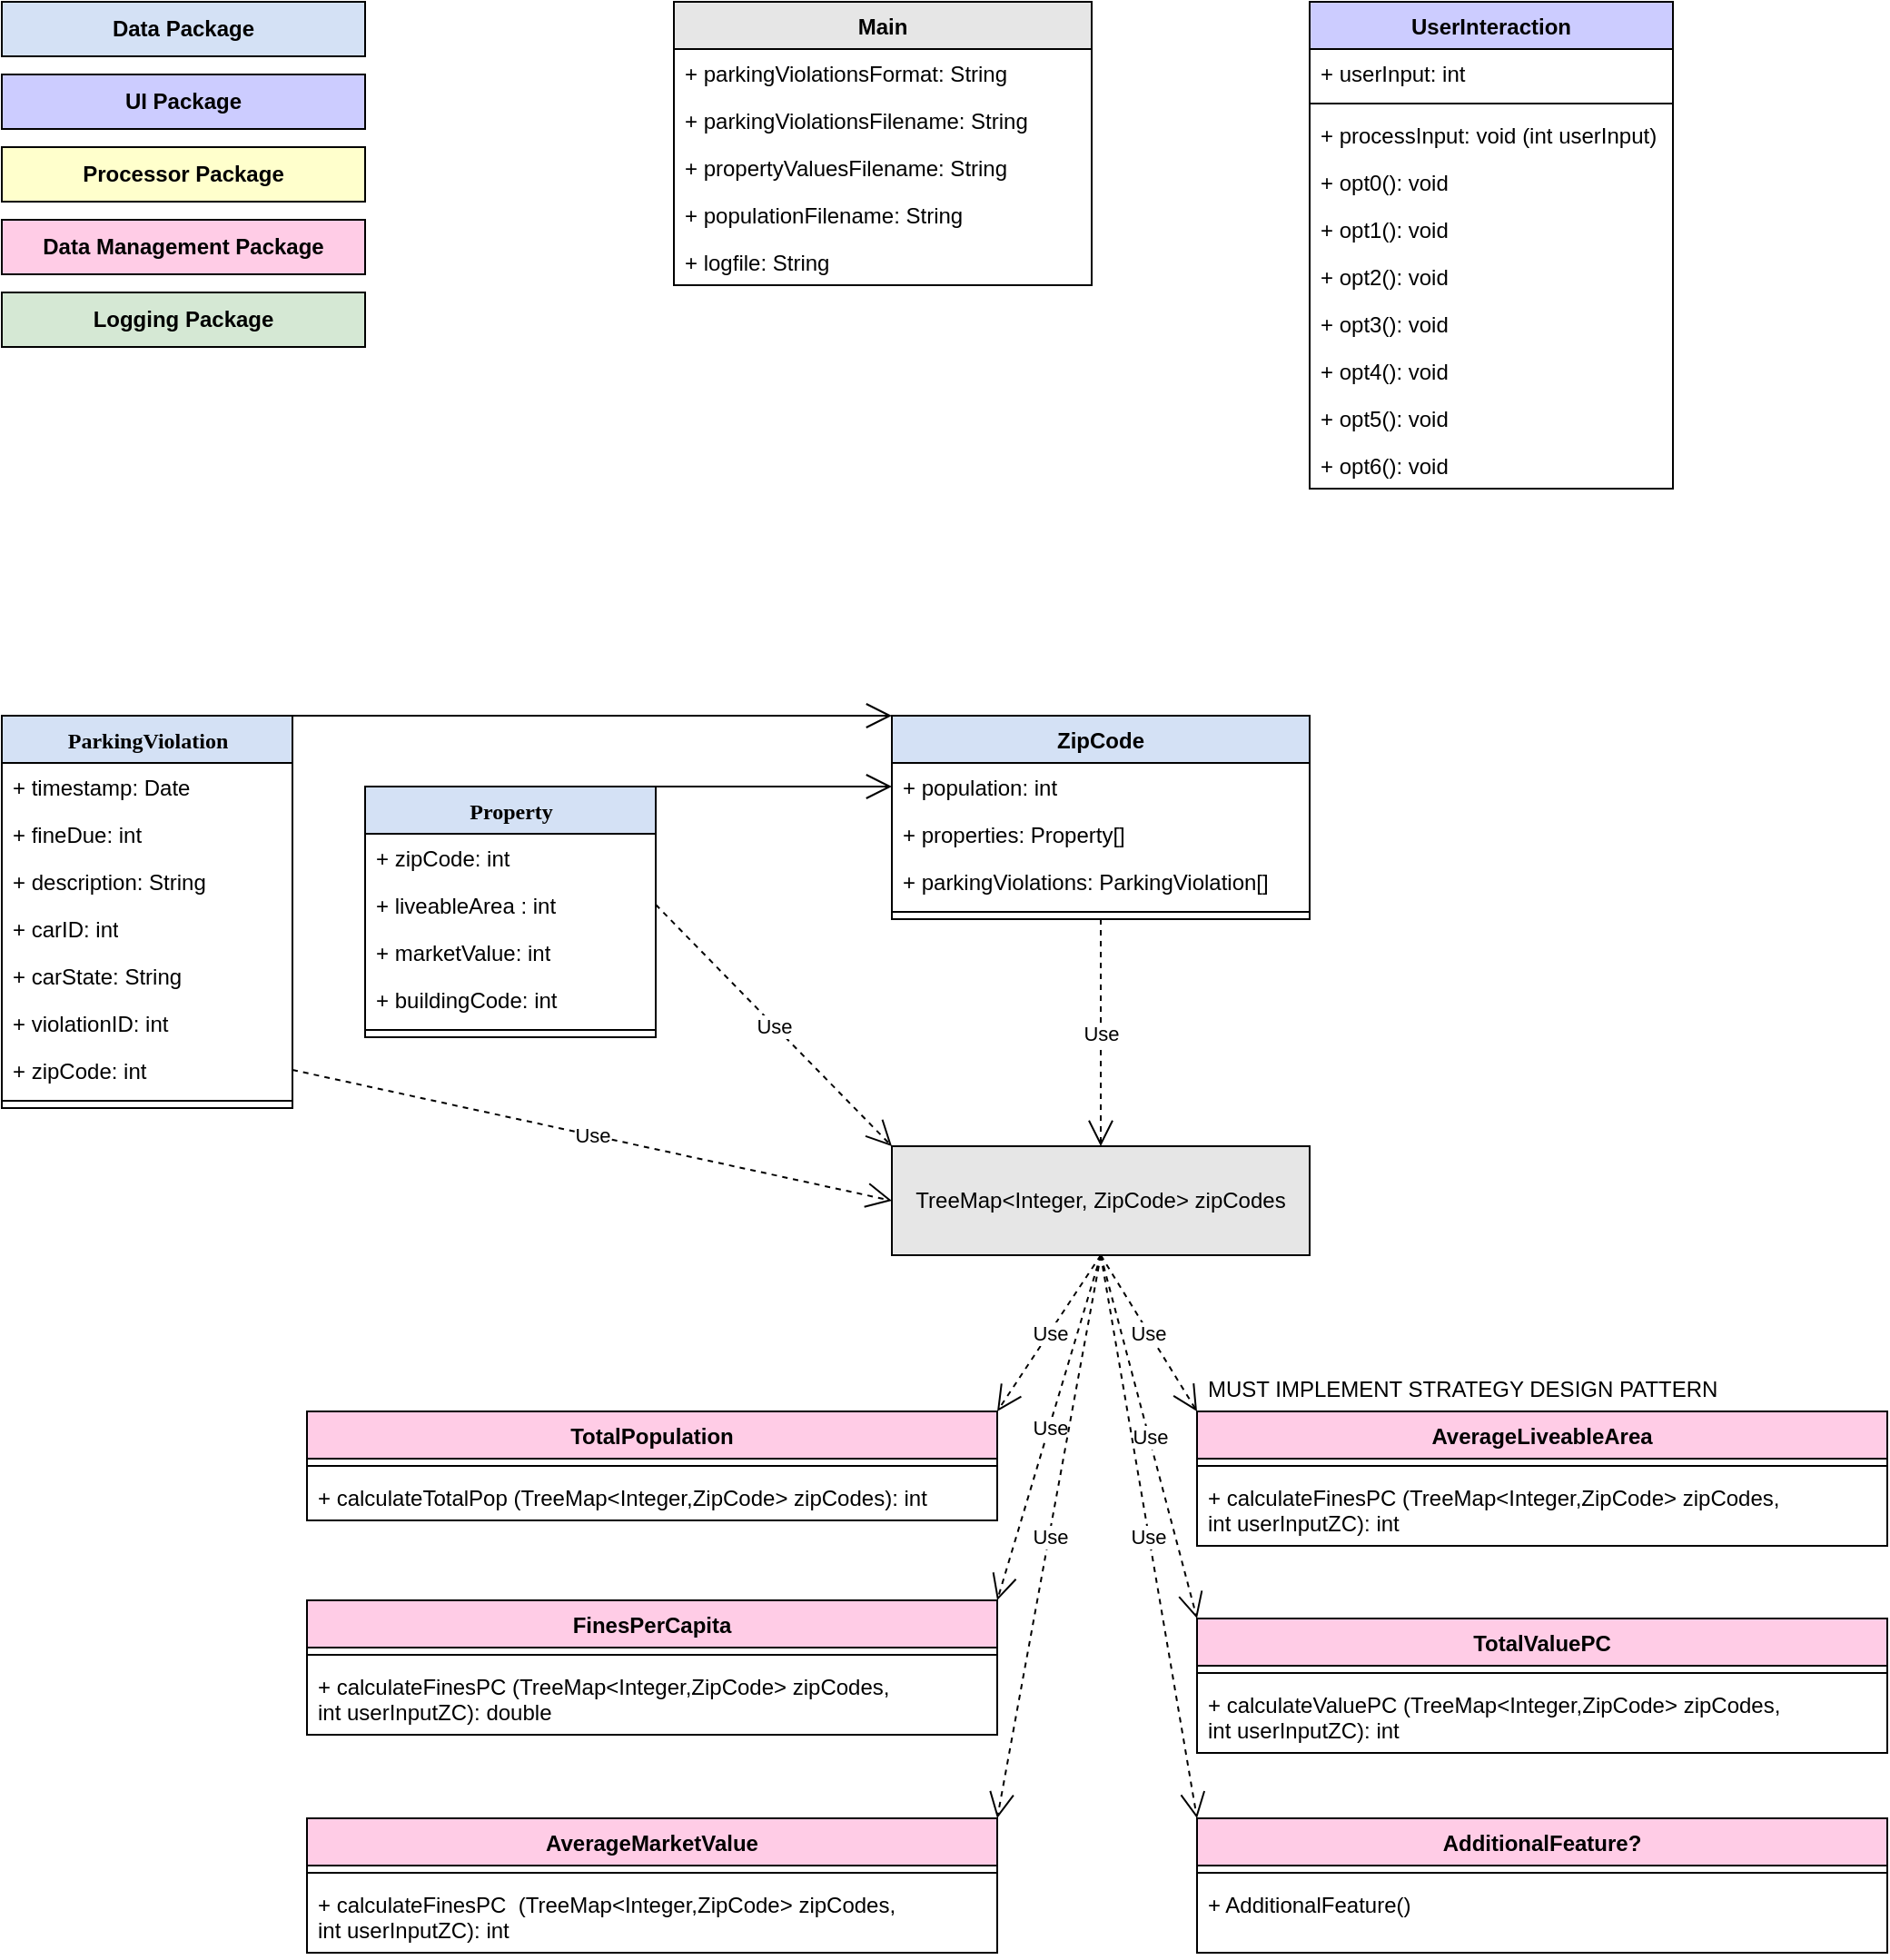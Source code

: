 <mxfile version="13.5.9" type="github">
  <diagram name="Page-1" id="6133507b-19e7-1e82-6fc7-422aa6c4b21f">
    <mxGraphModel dx="1429" dy="2697" grid="1" gridSize="10" guides="1" tooltips="1" connect="1" arrows="1" fold="1" page="1" pageScale="1" pageWidth="1100" pageHeight="850" background="#ffffff" math="0" shadow="0">
      <root>
        <mxCell id="0" />
        <mxCell id="1" parent="0" />
        <mxCell id="wVSu80I1iOXpvzOPde2Z-45" value="TreeMap&amp;lt;Integer, ZipCode&amp;gt; zipCodes" style="whiteSpace=wrap;html=1;fillColor=#E6E6E6;" parent="1" vertex="1">
          <mxGeometry x="530" y="270" width="230" height="60" as="geometry" />
        </mxCell>
        <mxCell id="wVSu80I1iOXpvzOPde2Z-48" value="Use" style="endArrow=open;endSize=12;dashed=1;html=1;exitX=1;exitY=0.5;exitDx=0;exitDy=0;entryX=0;entryY=0;entryDx=0;entryDy=0;" parent="1" source="wVSu80I1iOXpvzOPde2Z-32" target="wVSu80I1iOXpvzOPde2Z-45" edge="1">
          <mxGeometry width="160" relative="1" as="geometry">
            <mxPoint x="400" y="55.5" as="sourcePoint" />
            <mxPoint x="530" y="56" as="targetPoint" />
          </mxGeometry>
        </mxCell>
        <mxCell id="wVSu80I1iOXpvzOPde2Z-49" value="Use" style="endArrow=open;endSize=12;dashed=1;html=1;exitX=1;exitY=0.5;exitDx=0;exitDy=0;entryX=0;entryY=0.5;entryDx=0;entryDy=0;" parent="1" source="wVSu80I1iOXpvzOPde2Z-4" target="wVSu80I1iOXpvzOPde2Z-45" edge="1">
          <mxGeometry width="160" relative="1" as="geometry">
            <mxPoint x="200" y="10" as="sourcePoint" />
            <mxPoint x="530" y="10" as="targetPoint" />
          </mxGeometry>
        </mxCell>
        <mxCell id="wVSu80I1iOXpvzOPde2Z-50" value="Data Package" style="rounded=0;whiteSpace=wrap;html=1;fillColor=#D4E1F5;fontStyle=1" parent="1" vertex="1">
          <mxGeometry x="40" y="-360" width="200" height="30" as="geometry" />
        </mxCell>
        <mxCell id="wVSu80I1iOXpvzOPde2Z-51" value="UI Package" style="rounded=0;whiteSpace=wrap;html=1;fillColor=#CCCCFF;fontStyle=1" parent="1" vertex="1">
          <mxGeometry x="40" y="-320" width="200" height="30" as="geometry" />
        </mxCell>
        <mxCell id="wVSu80I1iOXpvzOPde2Z-52" value="Processor Package" style="rounded=0;whiteSpace=wrap;html=1;fillColor=#FFFFCC;fontStyle=1" parent="1" vertex="1">
          <mxGeometry x="40" y="-280" width="200" height="30" as="geometry" />
        </mxCell>
        <mxCell id="wVSu80I1iOXpvzOPde2Z-53" value="Data Management Package" style="rounded=0;whiteSpace=wrap;html=1;fillColor=#FFCCE6;fontStyle=1" parent="1" vertex="1">
          <mxGeometry x="40" y="-240" width="200" height="30" as="geometry" />
        </mxCell>
        <mxCell id="wVSu80I1iOXpvzOPde2Z-54" value="Logging Package" style="rounded=0;whiteSpace=wrap;html=1;fillColor=#D5E8D4;fontStyle=1" parent="1" vertex="1">
          <mxGeometry x="40" y="-200" width="200" height="30" as="geometry" />
        </mxCell>
        <mxCell id="wVSu80I1iOXpvzOPde2Z-71" value="MUST IMPLEMENT STRATEGY DESIGN PATTERN" style="text;strokeColor=none;fillColor=none;align=left;verticalAlign=top;spacingLeft=4;spacingRight=4;overflow=hidden;rotatable=0;points=[[0,0.5],[1,0.5]];portConstraint=eastwest;" parent="1" vertex="1">
          <mxGeometry x="698" y="390" width="380" height="26" as="geometry" />
        </mxCell>
        <mxCell id="235556782a83e6d0-1" value="ParkingViolation" style="swimlane;html=1;fontStyle=1;align=center;verticalAlign=top;childLayout=stackLayout;horizontal=1;startSize=26;horizontalStack=0;resizeParent=1;resizeLast=0;collapsible=1;marginBottom=0;swimlaneFillColor=#ffffff;rounded=0;shadow=0;comic=0;labelBackgroundColor=none;strokeWidth=1;fillColor=#D4E1F5;fontFamily=Verdana;fontSize=12" parent="1" vertex="1">
          <mxGeometry x="40" y="33" width="160" height="216" as="geometry" />
        </mxCell>
        <mxCell id="235556782a83e6d0-2" value="+ timestamp: Date" style="text;html=1;strokeColor=none;fillColor=none;align=left;verticalAlign=top;spacingLeft=4;spacingRight=4;whiteSpace=wrap;overflow=hidden;rotatable=0;points=[[0,0.5],[1,0.5]];portConstraint=eastwest;" parent="235556782a83e6d0-1" vertex="1">
          <mxGeometry y="26" width="160" height="26" as="geometry" />
        </mxCell>
        <mxCell id="235556782a83e6d0-3" value="+ fineDue: int" style="text;html=1;strokeColor=none;fillColor=none;align=left;verticalAlign=top;spacingLeft=4;spacingRight=4;whiteSpace=wrap;overflow=hidden;rotatable=0;points=[[0,0.5],[1,0.5]];portConstraint=eastwest;" parent="235556782a83e6d0-1" vertex="1">
          <mxGeometry y="52" width="160" height="26" as="geometry" />
        </mxCell>
        <mxCell id="235556782a83e6d0-5" value="+ description: String" style="text;html=1;strokeColor=none;fillColor=none;align=left;verticalAlign=top;spacingLeft=4;spacingRight=4;whiteSpace=wrap;overflow=hidden;rotatable=0;points=[[0,0.5],[1,0.5]];portConstraint=eastwest;" parent="235556782a83e6d0-1" vertex="1">
          <mxGeometry y="78" width="160" height="26" as="geometry" />
        </mxCell>
        <mxCell id="wVSu80I1iOXpvzOPde2Z-1" value="+ carID: int" style="text;html=1;strokeColor=none;fillColor=none;align=left;verticalAlign=top;spacingLeft=4;spacingRight=4;whiteSpace=wrap;overflow=hidden;rotatable=0;points=[[0,0.5],[1,0.5]];portConstraint=eastwest;" parent="235556782a83e6d0-1" vertex="1">
          <mxGeometry y="104" width="160" height="26" as="geometry" />
        </mxCell>
        <mxCell id="wVSu80I1iOXpvzOPde2Z-2" value="+ carState: String" style="text;html=1;strokeColor=none;fillColor=none;align=left;verticalAlign=top;spacingLeft=4;spacingRight=4;whiteSpace=wrap;overflow=hidden;rotatable=0;points=[[0,0.5],[1,0.5]];portConstraint=eastwest;" parent="235556782a83e6d0-1" vertex="1">
          <mxGeometry y="130" width="160" height="26" as="geometry" />
        </mxCell>
        <mxCell id="wVSu80I1iOXpvzOPde2Z-3" value="+ violationID: int&lt;br&gt;" style="text;html=1;strokeColor=none;fillColor=none;align=left;verticalAlign=top;spacingLeft=4;spacingRight=4;whiteSpace=wrap;overflow=hidden;rotatable=0;points=[[0,0.5],[1,0.5]];portConstraint=eastwest;" parent="235556782a83e6d0-1" vertex="1">
          <mxGeometry y="156" width="160" height="26" as="geometry" />
        </mxCell>
        <mxCell id="wVSu80I1iOXpvzOPde2Z-4" value="+ zipCode: int" style="text;html=1;strokeColor=none;fillColor=none;align=left;verticalAlign=top;spacingLeft=4;spacingRight=4;whiteSpace=wrap;overflow=hidden;rotatable=0;points=[[0,0.5],[1,0.5]];portConstraint=eastwest;" parent="235556782a83e6d0-1" vertex="1">
          <mxGeometry y="182" width="160" height="26" as="geometry" />
        </mxCell>
        <mxCell id="235556782a83e6d0-6" value="" style="line;html=1;strokeWidth=1;fillColor=none;align=left;verticalAlign=middle;spacingTop=-1;spacingLeft=3;spacingRight=3;rotatable=0;labelPosition=right;points=[];portConstraint=eastwest;" parent="235556782a83e6d0-1" vertex="1">
          <mxGeometry y="208" width="160" height="8" as="geometry" />
        </mxCell>
        <mxCell id="wVSu80I1iOXpvzOPde2Z-17" value="ZipCode" style="swimlane;fontStyle=1;align=center;verticalAlign=top;childLayout=stackLayout;horizontal=1;startSize=26;horizontalStack=0;resizeParent=1;resizeParentMax=0;resizeLast=0;collapsible=1;marginBottom=0;fillColor=#D4E1F5;" parent="1" vertex="1">
          <mxGeometry x="530" y="33" width="230" height="112" as="geometry" />
        </mxCell>
        <mxCell id="wVSu80I1iOXpvzOPde2Z-18" value="+ population: int&#xa;" style="text;strokeColor=none;fillColor=none;align=left;verticalAlign=top;spacingLeft=4;spacingRight=4;overflow=hidden;rotatable=0;points=[[0,0.5],[1,0.5]];portConstraint=eastwest;" parent="wVSu80I1iOXpvzOPde2Z-17" vertex="1">
          <mxGeometry y="26" width="230" height="26" as="geometry" />
        </mxCell>
        <mxCell id="wVSu80I1iOXpvzOPde2Z-24" value="+ properties: Property[]" style="text;strokeColor=none;fillColor=none;align=left;verticalAlign=top;spacingLeft=4;spacingRight=4;overflow=hidden;rotatable=0;points=[[0,0.5],[1,0.5]];portConstraint=eastwest;" parent="wVSu80I1iOXpvzOPde2Z-17" vertex="1">
          <mxGeometry y="52" width="230" height="26" as="geometry" />
        </mxCell>
        <mxCell id="wVSu80I1iOXpvzOPde2Z-25" value="+ parkingViolations: ParkingViolation[]" style="text;strokeColor=none;fillColor=none;align=left;verticalAlign=top;spacingLeft=4;spacingRight=4;overflow=hidden;rotatable=0;points=[[0,0.5],[1,0.5]];portConstraint=eastwest;" parent="wVSu80I1iOXpvzOPde2Z-17" vertex="1">
          <mxGeometry y="78" width="230" height="26" as="geometry" />
        </mxCell>
        <mxCell id="wVSu80I1iOXpvzOPde2Z-19" value="" style="line;strokeWidth=1;fillColor=none;align=left;verticalAlign=middle;spacingTop=-1;spacingLeft=3;spacingRight=3;rotatable=0;labelPosition=right;points=[];portConstraint=eastwest;" parent="wVSu80I1iOXpvzOPde2Z-17" vertex="1">
          <mxGeometry y="104" width="230" height="8" as="geometry" />
        </mxCell>
        <mxCell id="wVSu80I1iOXpvzOPde2Z-30" value="Property" style="swimlane;html=1;fontStyle=1;align=center;verticalAlign=top;childLayout=stackLayout;horizontal=1;startSize=26;horizontalStack=0;resizeParent=1;resizeLast=0;collapsible=1;marginBottom=0;swimlaneFillColor=#ffffff;rounded=0;shadow=0;comic=0;labelBackgroundColor=none;strokeWidth=1;fillColor=#D4E1F5;fontFamily=Verdana;fontSize=12" parent="1" vertex="1">
          <mxGeometry x="240" y="72" width="160" height="138" as="geometry" />
        </mxCell>
        <mxCell id="wVSu80I1iOXpvzOPde2Z-31" value="+ zipCode: int" style="text;html=1;strokeColor=none;fillColor=none;align=left;verticalAlign=top;spacingLeft=4;spacingRight=4;whiteSpace=wrap;overflow=hidden;rotatable=0;points=[[0,0.5],[1,0.5]];portConstraint=eastwest;" parent="wVSu80I1iOXpvzOPde2Z-30" vertex="1">
          <mxGeometry y="26" width="160" height="26" as="geometry" />
        </mxCell>
        <mxCell id="wVSu80I1iOXpvzOPde2Z-32" value="+ liveableArea : int" style="text;html=1;strokeColor=none;fillColor=none;align=left;verticalAlign=top;spacingLeft=4;spacingRight=4;whiteSpace=wrap;overflow=hidden;rotatable=0;points=[[0,0.5],[1,0.5]];portConstraint=eastwest;" parent="wVSu80I1iOXpvzOPde2Z-30" vertex="1">
          <mxGeometry y="52" width="160" height="26" as="geometry" />
        </mxCell>
        <mxCell id="wVSu80I1iOXpvzOPde2Z-33" value="+ marketValue: int" style="text;html=1;strokeColor=none;fillColor=none;align=left;verticalAlign=top;spacingLeft=4;spacingRight=4;whiteSpace=wrap;overflow=hidden;rotatable=0;points=[[0,0.5],[1,0.5]];portConstraint=eastwest;" parent="wVSu80I1iOXpvzOPde2Z-30" vertex="1">
          <mxGeometry y="78" width="160" height="26" as="geometry" />
        </mxCell>
        <mxCell id="wVSu80I1iOXpvzOPde2Z-42" value="+ buildingCode: int" style="text;html=1;strokeColor=none;fillColor=none;align=left;verticalAlign=top;spacingLeft=4;spacingRight=4;whiteSpace=wrap;overflow=hidden;rotatable=0;points=[[0,0.5],[1,0.5]];portConstraint=eastwest;" parent="wVSu80I1iOXpvzOPde2Z-30" vertex="1">
          <mxGeometry y="104" width="160" height="26" as="geometry" />
        </mxCell>
        <mxCell id="wVSu80I1iOXpvzOPde2Z-38" value="" style="line;html=1;strokeWidth=1;fillColor=none;align=left;verticalAlign=middle;spacingTop=-1;spacingLeft=3;spacingRight=3;rotatable=0;labelPosition=right;points=[];portConstraint=eastwest;" parent="wVSu80I1iOXpvzOPde2Z-30" vertex="1">
          <mxGeometry y="130" width="160" height="8" as="geometry" />
        </mxCell>
        <mxCell id="wVSu80I1iOXpvzOPde2Z-83" value="Use" style="endArrow=open;endSize=12;dashed=1;html=1;entryX=1;entryY=0;entryDx=0;entryDy=0;exitX=0.5;exitY=1;exitDx=0;exitDy=0;" parent="1" source="wVSu80I1iOXpvzOPde2Z-45" target="wVSu80I1iOXpvzOPde2Z-55" edge="1">
          <mxGeometry width="160" relative="1" as="geometry">
            <mxPoint x="618" y="360" as="sourcePoint" />
            <mxPoint x="778" y="360" as="targetPoint" />
          </mxGeometry>
        </mxCell>
        <mxCell id="wVSu80I1iOXpvzOPde2Z-84" value="Use" style="endArrow=open;endSize=12;dashed=1;html=1;entryX=0;entryY=0;entryDx=0;entryDy=0;exitX=0.5;exitY=1;exitDx=0;exitDy=0;" parent="1" source="wVSu80I1iOXpvzOPde2Z-45" target="wVSu80I1iOXpvzOPde2Z-67" edge="1">
          <mxGeometry width="160" relative="1" as="geometry">
            <mxPoint x="618" y="360" as="sourcePoint" />
            <mxPoint x="778" y="360" as="targetPoint" />
          </mxGeometry>
        </mxCell>
        <mxCell id="wVSu80I1iOXpvzOPde2Z-85" value="Use" style="endArrow=open;endSize=12;dashed=1;html=1;exitX=0.5;exitY=1;exitDx=0;exitDy=0;entryX=1;entryY=0;entryDx=0;entryDy=0;" parent="1" source="wVSu80I1iOXpvzOPde2Z-45" target="wVSu80I1iOXpvzOPde2Z-59" edge="1">
          <mxGeometry width="160" relative="1" as="geometry">
            <mxPoint x="553" y="500" as="sourcePoint" />
            <mxPoint x="713" y="500" as="targetPoint" />
          </mxGeometry>
        </mxCell>
        <mxCell id="wVSu80I1iOXpvzOPde2Z-86" value="Use" style="endArrow=open;endSize=12;dashed=1;html=1;exitX=0.5;exitY=1;exitDx=0;exitDy=0;entryX=0;entryY=0;entryDx=0;entryDy=0;" parent="1" source="wVSu80I1iOXpvzOPde2Z-45" target="wVSu80I1iOXpvzOPde2Z-72" edge="1">
          <mxGeometry width="160" relative="1" as="geometry">
            <mxPoint x="628" y="510" as="sourcePoint" />
            <mxPoint x="788" y="510" as="targetPoint" />
          </mxGeometry>
        </mxCell>
        <mxCell id="wVSu80I1iOXpvzOPde2Z-87" value="Use" style="endArrow=open;endSize=12;dashed=1;html=1;exitX=0.5;exitY=1;exitDx=0;exitDy=0;entryX=1;entryY=0;entryDx=0;entryDy=0;" parent="1" source="wVSu80I1iOXpvzOPde2Z-45" target="wVSu80I1iOXpvzOPde2Z-63" edge="1">
          <mxGeometry width="160" relative="1" as="geometry">
            <mxPoint x="558" y="260" as="sourcePoint" />
            <mxPoint x="718" y="260" as="targetPoint" />
          </mxGeometry>
        </mxCell>
        <mxCell id="wVSu80I1iOXpvzOPde2Z-88" value="Use" style="endArrow=open;endSize=12;dashed=1;html=1;exitX=0.5;exitY=1;exitDx=0;exitDy=0;entryX=0;entryY=0;entryDx=0;entryDy=0;" parent="1" source="wVSu80I1iOXpvzOPde2Z-45" target="wVSu80I1iOXpvzOPde2Z-77" edge="1">
          <mxGeometry width="160" relative="1" as="geometry">
            <mxPoint x="558" y="260" as="sourcePoint" />
            <mxPoint x="718" y="260" as="targetPoint" />
          </mxGeometry>
        </mxCell>
        <mxCell id="wVSu80I1iOXpvzOPde2Z-55" value="TotalPopulation" style="swimlane;fontStyle=1;align=center;verticalAlign=top;childLayout=stackLayout;horizontal=1;startSize=26;horizontalStack=0;resizeParent=1;resizeParentMax=0;resizeLast=0;collapsible=1;marginBottom=0;strokeColor=#000000;fillColor=#FFCCE6;" parent="1" vertex="1">
          <mxGeometry x="208" y="416" width="380" height="60" as="geometry" />
        </mxCell>
        <mxCell id="wVSu80I1iOXpvzOPde2Z-57" value="" style="line;strokeWidth=1;fillColor=none;align=left;verticalAlign=middle;spacingTop=-1;spacingLeft=3;spacingRight=3;rotatable=0;labelPosition=right;points=[];portConstraint=eastwest;" parent="wVSu80I1iOXpvzOPde2Z-55" vertex="1">
          <mxGeometry y="26" width="380" height="8" as="geometry" />
        </mxCell>
        <mxCell id="wVSu80I1iOXpvzOPde2Z-58" value="+ calculateTotalPop (TreeMap&lt;Integer,ZipCode&gt; zipCodes): int" style="text;strokeColor=none;fillColor=none;align=left;verticalAlign=top;spacingLeft=4;spacingRight=4;overflow=hidden;rotatable=0;points=[[0,0.5],[1,0.5]];portConstraint=eastwest;" parent="wVSu80I1iOXpvzOPde2Z-55" vertex="1">
          <mxGeometry y="34" width="380" height="26" as="geometry" />
        </mxCell>
        <mxCell id="wVSu80I1iOXpvzOPde2Z-59" value="FinesPerCapita" style="swimlane;fontStyle=1;align=center;verticalAlign=top;childLayout=stackLayout;horizontal=1;startSize=26;horizontalStack=0;resizeParent=1;resizeParentMax=0;resizeLast=0;collapsible=1;marginBottom=0;strokeColor=#000000;fillColor=#FFCCE6;" parent="1" vertex="1">
          <mxGeometry x="208" y="520" width="380" height="74" as="geometry" />
        </mxCell>
        <mxCell id="wVSu80I1iOXpvzOPde2Z-61" value="" style="line;strokeWidth=1;fillColor=none;align=left;verticalAlign=middle;spacingTop=-1;spacingLeft=3;spacingRight=3;rotatable=0;labelPosition=right;points=[];portConstraint=eastwest;" parent="wVSu80I1iOXpvzOPde2Z-59" vertex="1">
          <mxGeometry y="26" width="380" height="8" as="geometry" />
        </mxCell>
        <mxCell id="wVSu80I1iOXpvzOPde2Z-62" value="+ calculateFinesPC (TreeMap&lt;Integer,ZipCode&gt; zipCodes, &#xa;int userInputZC): double" style="text;strokeColor=none;fillColor=none;align=left;verticalAlign=top;spacingLeft=4;spacingRight=4;overflow=hidden;rotatable=0;points=[[0,0.5],[1,0.5]];portConstraint=eastwest;" parent="wVSu80I1iOXpvzOPde2Z-59" vertex="1">
          <mxGeometry y="34" width="380" height="40" as="geometry" />
        </mxCell>
        <mxCell id="wVSu80I1iOXpvzOPde2Z-63" value="AverageMarketValue" style="swimlane;fontStyle=1;align=center;verticalAlign=top;childLayout=stackLayout;horizontal=1;startSize=26;horizontalStack=0;resizeParent=1;resizeParentMax=0;resizeLast=0;collapsible=1;marginBottom=0;strokeColor=#000000;fillColor=#FFCCE6;" parent="1" vertex="1">
          <mxGeometry x="208" y="640" width="380" height="74" as="geometry" />
        </mxCell>
        <mxCell id="wVSu80I1iOXpvzOPde2Z-65" value="" style="line;strokeWidth=1;fillColor=none;align=left;verticalAlign=middle;spacingTop=-1;spacingLeft=3;spacingRight=3;rotatable=0;labelPosition=right;points=[];portConstraint=eastwest;" parent="wVSu80I1iOXpvzOPde2Z-63" vertex="1">
          <mxGeometry y="26" width="380" height="8" as="geometry" />
        </mxCell>
        <mxCell id="wVSu80I1iOXpvzOPde2Z-66" value="+ calculateFinesPC  (TreeMap&lt;Integer,ZipCode&gt; zipCodes, &#xa;int userInputZC): int" style="text;strokeColor=none;fillColor=none;align=left;verticalAlign=top;spacingLeft=4;spacingRight=4;overflow=hidden;rotatable=0;points=[[0,0.5],[1,0.5]];portConstraint=eastwest;" parent="wVSu80I1iOXpvzOPde2Z-63" vertex="1">
          <mxGeometry y="34" width="380" height="40" as="geometry" />
        </mxCell>
        <mxCell id="wVSu80I1iOXpvzOPde2Z-67" value="AverageLiveableArea" style="swimlane;fontStyle=1;align=center;verticalAlign=top;childLayout=stackLayout;horizontal=1;startSize=26;horizontalStack=0;resizeParent=1;resizeParentMax=0;resizeLast=0;collapsible=1;marginBottom=0;strokeColor=#000000;fillColor=#FFCCE6;" parent="1" vertex="1">
          <mxGeometry x="698" y="416" width="380" height="74" as="geometry" />
        </mxCell>
        <mxCell id="wVSu80I1iOXpvzOPde2Z-69" value="" style="line;strokeWidth=1;fillColor=none;align=left;verticalAlign=middle;spacingTop=-1;spacingLeft=3;spacingRight=3;rotatable=0;labelPosition=right;points=[];portConstraint=eastwest;" parent="wVSu80I1iOXpvzOPde2Z-67" vertex="1">
          <mxGeometry y="26" width="380" height="8" as="geometry" />
        </mxCell>
        <mxCell id="wVSu80I1iOXpvzOPde2Z-70" value="+ calculateFinesPC (TreeMap&lt;Integer,ZipCode&gt; zipCodes, &#xa;int userInputZC): int" style="text;strokeColor=none;fillColor=none;align=left;verticalAlign=top;spacingLeft=4;spacingRight=4;overflow=hidden;rotatable=0;points=[[0,0.5],[1,0.5]];portConstraint=eastwest;" parent="wVSu80I1iOXpvzOPde2Z-67" vertex="1">
          <mxGeometry y="34" width="380" height="40" as="geometry" />
        </mxCell>
        <mxCell id="wVSu80I1iOXpvzOPde2Z-72" value="TotalValuePC" style="swimlane;fontStyle=1;align=center;verticalAlign=top;childLayout=stackLayout;horizontal=1;startSize=26;horizontalStack=0;resizeParent=1;resizeParentMax=0;resizeLast=0;collapsible=1;marginBottom=0;strokeColor=#000000;fillColor=#FFCCE6;" parent="1" vertex="1">
          <mxGeometry x="698" y="530" width="380" height="74" as="geometry" />
        </mxCell>
        <mxCell id="wVSu80I1iOXpvzOPde2Z-74" value="" style="line;strokeWidth=1;fillColor=none;align=left;verticalAlign=middle;spacingTop=-1;spacingLeft=3;spacingRight=3;rotatable=0;labelPosition=right;points=[];portConstraint=eastwest;" parent="wVSu80I1iOXpvzOPde2Z-72" vertex="1">
          <mxGeometry y="26" width="380" height="8" as="geometry" />
        </mxCell>
        <mxCell id="wVSu80I1iOXpvzOPde2Z-75" value="+ calculateValuePC (TreeMap&lt;Integer,ZipCode&gt; zipCodes,&#xa;int userInputZC): int" style="text;strokeColor=none;fillColor=none;align=left;verticalAlign=top;spacingLeft=4;spacingRight=4;overflow=hidden;rotatable=0;points=[[0,0.5],[1,0.5]];portConstraint=eastwest;" parent="wVSu80I1iOXpvzOPde2Z-72" vertex="1">
          <mxGeometry y="34" width="380" height="40" as="geometry" />
        </mxCell>
        <mxCell id="wVSu80I1iOXpvzOPde2Z-77" value="AdditionalFeature?" style="swimlane;fontStyle=1;align=center;verticalAlign=top;childLayout=stackLayout;horizontal=1;startSize=26;horizontalStack=0;resizeParent=1;resizeParentMax=0;resizeLast=0;collapsible=1;marginBottom=0;strokeColor=#000000;fillColor=#FFCCE6;" parent="1" vertex="1">
          <mxGeometry x="698" y="640" width="380" height="74" as="geometry" />
        </mxCell>
        <mxCell id="wVSu80I1iOXpvzOPde2Z-78" value="" style="line;strokeWidth=1;fillColor=none;align=left;verticalAlign=middle;spacingTop=-1;spacingLeft=3;spacingRight=3;rotatable=0;labelPosition=right;points=[];portConstraint=eastwest;" parent="wVSu80I1iOXpvzOPde2Z-77" vertex="1">
          <mxGeometry y="26" width="380" height="8" as="geometry" />
        </mxCell>
        <mxCell id="wVSu80I1iOXpvzOPde2Z-79" value="+ AdditionalFeature()" style="text;strokeColor=none;fillColor=none;align=left;verticalAlign=top;spacingLeft=4;spacingRight=4;overflow=hidden;rotatable=0;points=[[0,0.5],[1,0.5]];portConstraint=eastwest;" parent="wVSu80I1iOXpvzOPde2Z-77" vertex="1">
          <mxGeometry y="34" width="380" height="40" as="geometry" />
        </mxCell>
        <mxCell id="wVSu80I1iOXpvzOPde2Z-89" value="Use" style="endArrow=open;endSize=12;dashed=1;html=1;exitX=0.5;exitY=1;exitDx=0;exitDy=0;entryX=0.5;entryY=0;entryDx=0;entryDy=0;" parent="1" source="wVSu80I1iOXpvzOPde2Z-17" target="wVSu80I1iOXpvzOPde2Z-45" edge="1">
          <mxGeometry width="160" relative="1" as="geometry">
            <mxPoint x="640" y="190" as="sourcePoint" />
            <mxPoint x="800" y="190" as="targetPoint" />
          </mxGeometry>
        </mxCell>
        <mxCell id="wVSu80I1iOXpvzOPde2Z-5" value="Main" style="swimlane;fontStyle=1;align=center;verticalAlign=top;childLayout=stackLayout;horizontal=1;startSize=26;horizontalStack=0;resizeParent=1;resizeParentMax=0;resizeLast=0;collapsible=1;marginBottom=0;fillColor=#E6E6E6;" parent="1" vertex="1">
          <mxGeometry x="410" y="-360" width="230" height="156" as="geometry" />
        </mxCell>
        <mxCell id="wVSu80I1iOXpvzOPde2Z-6" value="+ parkingViolationsFormat: String" style="text;strokeColor=none;fillColor=none;align=left;verticalAlign=top;spacingLeft=4;spacingRight=4;overflow=hidden;rotatable=0;points=[[0,0.5],[1,0.5]];portConstraint=eastwest;" parent="wVSu80I1iOXpvzOPde2Z-5" vertex="1">
          <mxGeometry y="26" width="230" height="26" as="geometry" />
        </mxCell>
        <mxCell id="wVSu80I1iOXpvzOPde2Z-9" value="+ parkingViolationsFilename: String" style="text;strokeColor=none;fillColor=none;align=left;verticalAlign=top;spacingLeft=4;spacingRight=4;overflow=hidden;rotatable=0;points=[[0,0.5],[1,0.5]];portConstraint=eastwest;" parent="wVSu80I1iOXpvzOPde2Z-5" vertex="1">
          <mxGeometry y="52" width="230" height="26" as="geometry" />
        </mxCell>
        <mxCell id="wVSu80I1iOXpvzOPde2Z-10" value="+ propertyValuesFilename: String" style="text;strokeColor=none;fillColor=none;align=left;verticalAlign=top;spacingLeft=4;spacingRight=4;overflow=hidden;rotatable=0;points=[[0,0.5],[1,0.5]];portConstraint=eastwest;" parent="wVSu80I1iOXpvzOPde2Z-5" vertex="1">
          <mxGeometry y="78" width="230" height="26" as="geometry" />
        </mxCell>
        <mxCell id="wVSu80I1iOXpvzOPde2Z-11" value="+ populationFilename: String" style="text;strokeColor=none;fillColor=none;align=left;verticalAlign=top;spacingLeft=4;spacingRight=4;overflow=hidden;rotatable=0;points=[[0,0.5],[1,0.5]];portConstraint=eastwest;" parent="wVSu80I1iOXpvzOPde2Z-5" vertex="1">
          <mxGeometry y="104" width="230" height="26" as="geometry" />
        </mxCell>
        <mxCell id="wVSu80I1iOXpvzOPde2Z-12" value="+ logfile: String" style="text;strokeColor=none;fillColor=none;align=left;verticalAlign=top;spacingLeft=4;spacingRight=4;overflow=hidden;rotatable=0;points=[[0,0.5],[1,0.5]];portConstraint=eastwest;" parent="wVSu80I1iOXpvzOPde2Z-5" vertex="1">
          <mxGeometry y="130" width="230" height="26" as="geometry" />
        </mxCell>
        <mxCell id="wVSu80I1iOXpvzOPde2Z-91" value="" style="endArrow=open;endFill=1;endSize=12;html=1;entryX=0;entryY=0;entryDx=0;entryDy=0;exitX=1;exitY=0;exitDx=0;exitDy=0;" parent="1" source="235556782a83e6d0-1" target="wVSu80I1iOXpvzOPde2Z-17" edge="1">
          <mxGeometry width="160" relative="1" as="geometry">
            <mxPoint x="200" y="40" as="sourcePoint" />
            <mxPoint x="360" y="40" as="targetPoint" />
          </mxGeometry>
        </mxCell>
        <mxCell id="wVSu80I1iOXpvzOPde2Z-92" value="" style="endArrow=open;endFill=1;endSize=12;html=1;exitX=1;exitY=0;exitDx=0;exitDy=0;entryX=0;entryY=0.5;entryDx=0;entryDy=0;" parent="1" source="wVSu80I1iOXpvzOPde2Z-30" target="wVSu80I1iOXpvzOPde2Z-18" edge="1">
          <mxGeometry width="160" relative="1" as="geometry">
            <mxPoint x="410" y="60" as="sourcePoint" />
            <mxPoint x="570" y="60" as="targetPoint" />
          </mxGeometry>
        </mxCell>
        <mxCell id="wVSu80I1iOXpvzOPde2Z-13" value="UserInteraction" style="swimlane;fontStyle=1;align=center;verticalAlign=top;childLayout=stackLayout;horizontal=1;startSize=26;horizontalStack=0;resizeParent=1;resizeParentMax=0;resizeLast=0;collapsible=1;marginBottom=0;fillColor=#CCCCFF;" parent="1" vertex="1">
          <mxGeometry x="760" y="-360" width="200" height="268" as="geometry" />
        </mxCell>
        <mxCell id="wVSu80I1iOXpvzOPde2Z-14" value="+ userInput: int" style="text;strokeColor=none;fillColor=none;align=left;verticalAlign=top;spacingLeft=4;spacingRight=4;overflow=hidden;rotatable=0;points=[[0,0.5],[1,0.5]];portConstraint=eastwest;" parent="wVSu80I1iOXpvzOPde2Z-13" vertex="1">
          <mxGeometry y="26" width="200" height="26" as="geometry" />
        </mxCell>
        <mxCell id="wVSu80I1iOXpvzOPde2Z-15" value="" style="line;strokeWidth=1;fillColor=none;align=left;verticalAlign=middle;spacingTop=-1;spacingLeft=3;spacingRight=3;rotatable=0;labelPosition=right;points=[];portConstraint=eastwest;" parent="wVSu80I1iOXpvzOPde2Z-13" vertex="1">
          <mxGeometry y="52" width="200" height="8" as="geometry" />
        </mxCell>
        <mxCell id="wVSu80I1iOXpvzOPde2Z-16" value="+ processInput: void (int userInput)" style="text;strokeColor=none;fillColor=none;align=left;verticalAlign=top;spacingLeft=4;spacingRight=4;overflow=hidden;rotatable=0;points=[[0,0.5],[1,0.5]];portConstraint=eastwest;" parent="wVSu80I1iOXpvzOPde2Z-13" vertex="1">
          <mxGeometry y="60" width="200" height="26" as="geometry" />
        </mxCell>
        <mxCell id="MDKz_ZfecdNJ1_FHvMRn-1" value="+ opt0(): void" style="text;strokeColor=none;fillColor=none;align=left;verticalAlign=top;spacingLeft=4;spacingRight=4;overflow=hidden;rotatable=0;points=[[0,0.5],[1,0.5]];portConstraint=eastwest;" vertex="1" parent="wVSu80I1iOXpvzOPde2Z-13">
          <mxGeometry y="86" width="200" height="26" as="geometry" />
        </mxCell>
        <mxCell id="MDKz_ZfecdNJ1_FHvMRn-2" value="+ opt1(): void" style="text;strokeColor=none;fillColor=none;align=left;verticalAlign=top;spacingLeft=4;spacingRight=4;overflow=hidden;rotatable=0;points=[[0,0.5],[1,0.5]];portConstraint=eastwest;" vertex="1" parent="wVSu80I1iOXpvzOPde2Z-13">
          <mxGeometry y="112" width="200" height="26" as="geometry" />
        </mxCell>
        <mxCell id="MDKz_ZfecdNJ1_FHvMRn-3" value="+ opt2(): void" style="text;strokeColor=none;fillColor=none;align=left;verticalAlign=top;spacingLeft=4;spacingRight=4;overflow=hidden;rotatable=0;points=[[0,0.5],[1,0.5]];portConstraint=eastwest;" vertex="1" parent="wVSu80I1iOXpvzOPde2Z-13">
          <mxGeometry y="138" width="200" height="26" as="geometry" />
        </mxCell>
        <mxCell id="MDKz_ZfecdNJ1_FHvMRn-4" value="+ opt3(): void" style="text;strokeColor=none;fillColor=none;align=left;verticalAlign=top;spacingLeft=4;spacingRight=4;overflow=hidden;rotatable=0;points=[[0,0.5],[1,0.5]];portConstraint=eastwest;" vertex="1" parent="wVSu80I1iOXpvzOPde2Z-13">
          <mxGeometry y="164" width="200" height="26" as="geometry" />
        </mxCell>
        <mxCell id="MDKz_ZfecdNJ1_FHvMRn-5" value="+ opt4(): void" style="text;strokeColor=none;fillColor=none;align=left;verticalAlign=top;spacingLeft=4;spacingRight=4;overflow=hidden;rotatable=0;points=[[0,0.5],[1,0.5]];portConstraint=eastwest;" vertex="1" parent="wVSu80I1iOXpvzOPde2Z-13">
          <mxGeometry y="190" width="200" height="26" as="geometry" />
        </mxCell>
        <mxCell id="MDKz_ZfecdNJ1_FHvMRn-6" value="+ opt5(): void" style="text;strokeColor=none;fillColor=none;align=left;verticalAlign=top;spacingLeft=4;spacingRight=4;overflow=hidden;rotatable=0;points=[[0,0.5],[1,0.5]];portConstraint=eastwest;" vertex="1" parent="wVSu80I1iOXpvzOPde2Z-13">
          <mxGeometry y="216" width="200" height="26" as="geometry" />
        </mxCell>
        <mxCell id="MDKz_ZfecdNJ1_FHvMRn-7" value="+ opt6(): void" style="text;strokeColor=none;fillColor=none;align=left;verticalAlign=top;spacingLeft=4;spacingRight=4;overflow=hidden;rotatable=0;points=[[0,0.5],[1,0.5]];portConstraint=eastwest;" vertex="1" parent="wVSu80I1iOXpvzOPde2Z-13">
          <mxGeometry y="242" width="200" height="26" as="geometry" />
        </mxCell>
      </root>
    </mxGraphModel>
  </diagram>
</mxfile>
